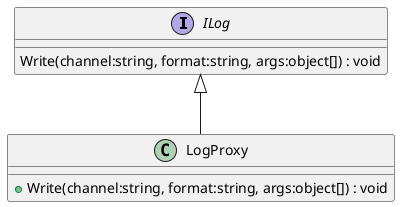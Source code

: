 @startuml
interface ILog {
    Write(channel:string, format:string, args:object[]) : void
}
class LogProxy {
    + Write(channel:string, format:string, args:object[]) : void
}
ILog <|-- LogProxy
@enduml
